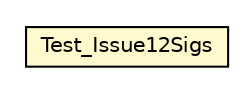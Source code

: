#!/usr/local/bin/dot
#
# Class diagram 
# Generated by UMLGraph version R5_6-24-gf6e263 (http://www.umlgraph.org/)
#

digraph G {
	edge [fontname="Helvetica",fontsize=10,labelfontname="Helvetica",labelfontsize=10];
	node [fontname="Helvetica",fontsize=10,shape=plaintext];
	nodesep=0.25;
	ranksep=0.5;
	// com.chrisdoyle.validation.tests.Test_Issue12Sigs
	c107 [label=<<table title="com.chrisdoyle.validation.tests.Test_Issue12Sigs" border="0" cellborder="1" cellspacing="0" cellpadding="2" port="p" bgcolor="lemonChiffon" href="./Test_Issue12Sigs.html">
		<tr><td><table border="0" cellspacing="0" cellpadding="1">
<tr><td align="center" balign="center"> Test_Issue12Sigs </td></tr>
		</table></td></tr>
		</table>>, URL="./Test_Issue12Sigs.html", fontname="Helvetica", fontcolor="black", fontsize=10.0];
}

